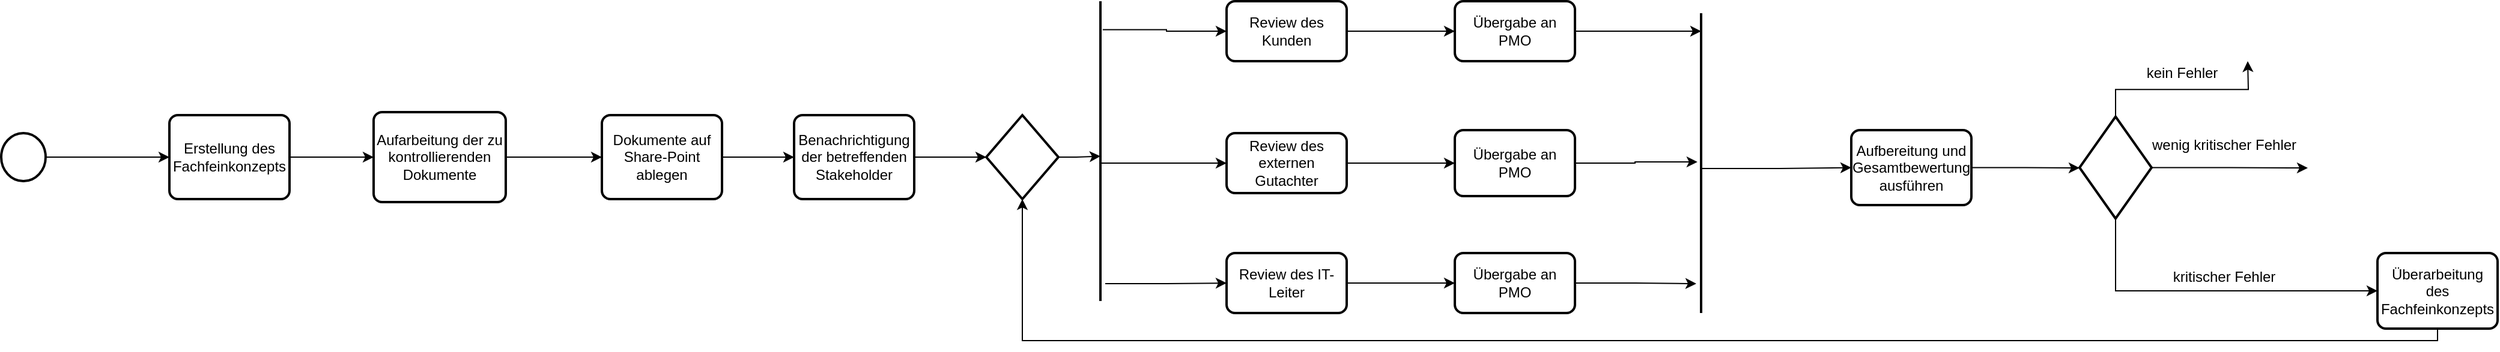 <mxfile version="15.5.0" type="github">
  <diagram id="C5RBs43oDa-KdzZeNtuy" name="Page-1">
    <mxGraphModel dx="1221" dy="681" grid="1" gridSize="10" guides="1" tooltips="1" connect="1" arrows="1" fold="1" page="1" pageScale="1" pageWidth="827" pageHeight="1169" math="0" shadow="0">
      <root>
        <mxCell id="WIyWlLk6GJQsqaUBKTNV-0" />
        <mxCell id="WIyWlLk6GJQsqaUBKTNV-1" parent="WIyWlLk6GJQsqaUBKTNV-0" />
        <mxCell id="Rqcq4zvR49fvZkb_9wGG-0" value="" style="strokeWidth=2;html=1;shape=mxgraph.flowchart.start_2;whiteSpace=wrap;" vertex="1" parent="WIyWlLk6GJQsqaUBKTNV-1">
          <mxGeometry x="40" y="120" width="37" height="40" as="geometry" />
        </mxCell>
        <mxCell id="Rqcq4zvR49fvZkb_9wGG-1" value="Erstellung des Fachfeinkonzepts" style="rounded=1;whiteSpace=wrap;html=1;absoluteArcSize=1;arcSize=14;strokeWidth=2;" vertex="1" parent="WIyWlLk6GJQsqaUBKTNV-1">
          <mxGeometry x="180" y="105" width="100" height="70" as="geometry" />
        </mxCell>
        <mxCell id="Rqcq4zvR49fvZkb_9wGG-3" value="" style="endArrow=classic;html=1;rounded=0;edgeStyle=orthogonalEdgeStyle;exitX=1;exitY=0.5;exitDx=0;exitDy=0;exitPerimeter=0;entryX=0;entryY=0.5;entryDx=0;entryDy=0;" edge="1" parent="WIyWlLk6GJQsqaUBKTNV-1" source="Rqcq4zvR49fvZkb_9wGG-0" target="Rqcq4zvR49fvZkb_9wGG-1">
          <mxGeometry width="50" height="50" relative="1" as="geometry">
            <mxPoint x="90" y="160" as="sourcePoint" />
            <mxPoint x="140" y="110" as="targetPoint" />
          </mxGeometry>
        </mxCell>
        <mxCell id="Rqcq4zvR49fvZkb_9wGG-4" value="Aufarbeitung der zu kontrollierenden Dokumente" style="rounded=1;whiteSpace=wrap;html=1;absoluteArcSize=1;arcSize=14;strokeWidth=2;" vertex="1" parent="WIyWlLk6GJQsqaUBKTNV-1">
          <mxGeometry x="350" y="102.5" width="110" height="75" as="geometry" />
        </mxCell>
        <mxCell id="Rqcq4zvR49fvZkb_9wGG-5" value="" style="endArrow=classic;html=1;rounded=0;edgeStyle=orthogonalEdgeStyle;exitX=1;exitY=0.5;exitDx=0;exitDy=0;entryX=0;entryY=0.5;entryDx=0;entryDy=0;" edge="1" parent="WIyWlLk6GJQsqaUBKTNV-1" source="Rqcq4zvR49fvZkb_9wGG-1" target="Rqcq4zvR49fvZkb_9wGG-4">
          <mxGeometry width="50" height="50" relative="1" as="geometry">
            <mxPoint x="290" y="280" as="sourcePoint" />
            <mxPoint x="340" y="230" as="targetPoint" />
          </mxGeometry>
        </mxCell>
        <mxCell id="Rqcq4zvR49fvZkb_9wGG-6" value="Dokumente auf Share-Point ablegen" style="rounded=1;whiteSpace=wrap;html=1;absoluteArcSize=1;arcSize=14;strokeWidth=2;" vertex="1" parent="WIyWlLk6GJQsqaUBKTNV-1">
          <mxGeometry x="540" y="105" width="100" height="70" as="geometry" />
        </mxCell>
        <mxCell id="Rqcq4zvR49fvZkb_9wGG-7" value="" style="endArrow=classic;html=1;rounded=0;edgeStyle=orthogonalEdgeStyle;exitX=1;exitY=0.5;exitDx=0;exitDy=0;entryX=0;entryY=0.5;entryDx=0;entryDy=0;" edge="1" parent="WIyWlLk6GJQsqaUBKTNV-1" source="Rqcq4zvR49fvZkb_9wGG-4" target="Rqcq4zvR49fvZkb_9wGG-6">
          <mxGeometry width="50" height="50" relative="1" as="geometry">
            <mxPoint x="480" y="280" as="sourcePoint" />
            <mxPoint x="530" y="230" as="targetPoint" />
          </mxGeometry>
        </mxCell>
        <mxCell id="Rqcq4zvR49fvZkb_9wGG-8" value="Benachrichtigung der betreffenden Stakeholder" style="rounded=1;whiteSpace=wrap;html=1;absoluteArcSize=1;arcSize=14;strokeWidth=2;" vertex="1" parent="WIyWlLk6GJQsqaUBKTNV-1">
          <mxGeometry x="700" y="105" width="100" height="70" as="geometry" />
        </mxCell>
        <mxCell id="Rqcq4zvR49fvZkb_9wGG-9" value="" style="endArrow=classic;html=1;rounded=0;edgeStyle=orthogonalEdgeStyle;exitX=1;exitY=0.5;exitDx=0;exitDy=0;entryX=0;entryY=0.5;entryDx=0;entryDy=0;" edge="1" parent="WIyWlLk6GJQsqaUBKTNV-1" source="Rqcq4zvR49fvZkb_9wGG-6" target="Rqcq4zvR49fvZkb_9wGG-8">
          <mxGeometry width="50" height="50" relative="1" as="geometry">
            <mxPoint x="640" y="320" as="sourcePoint" />
            <mxPoint x="690" y="270" as="targetPoint" />
          </mxGeometry>
        </mxCell>
        <mxCell id="Rqcq4zvR49fvZkb_9wGG-10" value="Review des Kunden" style="rounded=1;whiteSpace=wrap;html=1;absoluteArcSize=1;arcSize=14;strokeWidth=2;" vertex="1" parent="WIyWlLk6GJQsqaUBKTNV-1">
          <mxGeometry x="1060" y="10" width="100" height="50" as="geometry" />
        </mxCell>
        <mxCell id="Rqcq4zvR49fvZkb_9wGG-11" value="Review des externen Gutachter" style="rounded=1;whiteSpace=wrap;html=1;absoluteArcSize=1;arcSize=14;strokeWidth=2;" vertex="1" parent="WIyWlLk6GJQsqaUBKTNV-1">
          <mxGeometry x="1060" y="120" width="100" height="50" as="geometry" />
        </mxCell>
        <mxCell id="Rqcq4zvR49fvZkb_9wGG-12" value="Review des IT-Leiter" style="rounded=1;whiteSpace=wrap;html=1;absoluteArcSize=1;arcSize=14;strokeWidth=2;" vertex="1" parent="WIyWlLk6GJQsqaUBKTNV-1">
          <mxGeometry x="1060" y="220" width="100" height="50" as="geometry" />
        </mxCell>
        <mxCell id="Rqcq4zvR49fvZkb_9wGG-16" value="" style="line;strokeWidth=2;direction=south;html=1;" vertex="1" parent="WIyWlLk6GJQsqaUBKTNV-1">
          <mxGeometry x="950" y="10" width="10" height="250" as="geometry" />
        </mxCell>
        <mxCell id="Rqcq4zvR49fvZkb_9wGG-21" value="" style="endArrow=classic;html=1;rounded=0;edgeStyle=orthogonalEdgeStyle;entryX=0;entryY=0.5;entryDx=0;entryDy=0;exitX=0.095;exitY=0.312;exitDx=0;exitDy=0;exitPerimeter=0;" edge="1" parent="WIyWlLk6GJQsqaUBKTNV-1" source="Rqcq4zvR49fvZkb_9wGG-16" target="Rqcq4zvR49fvZkb_9wGG-10">
          <mxGeometry width="50" height="50" relative="1" as="geometry">
            <mxPoint x="1015" y="35" as="sourcePoint" />
            <mxPoint x="960" y="40" as="targetPoint" />
          </mxGeometry>
        </mxCell>
        <mxCell id="Rqcq4zvR49fvZkb_9wGG-24" value="" style="endArrow=classic;html=1;rounded=0;edgeStyle=orthogonalEdgeStyle;entryX=0;entryY=0.5;entryDx=0;entryDy=0;exitX=0.942;exitY=0.1;exitDx=0;exitDy=0;exitPerimeter=0;" edge="1" parent="WIyWlLk6GJQsqaUBKTNV-1" source="Rqcq4zvR49fvZkb_9wGG-16" target="Rqcq4zvR49fvZkb_9wGG-12">
          <mxGeometry width="50" height="50" relative="1" as="geometry">
            <mxPoint x="1010" y="340" as="sourcePoint" />
            <mxPoint x="1060" y="290" as="targetPoint" />
          </mxGeometry>
        </mxCell>
        <mxCell id="Rqcq4zvR49fvZkb_9wGG-25" value="" style="endArrow=classic;html=1;rounded=0;edgeStyle=orthogonalEdgeStyle;entryX=0;entryY=0.5;entryDx=0;entryDy=0;exitX=0.54;exitY=0.571;exitDx=0;exitDy=0;exitPerimeter=0;" edge="1" parent="WIyWlLk6GJQsqaUBKTNV-1" source="Rqcq4zvR49fvZkb_9wGG-16" target="Rqcq4zvR49fvZkb_9wGG-11">
          <mxGeometry width="50" height="50" relative="1" as="geometry">
            <mxPoint x="1050" y="130" as="sourcePoint" />
            <mxPoint x="1100" y="80" as="targetPoint" />
          </mxGeometry>
        </mxCell>
        <mxCell id="Rqcq4zvR49fvZkb_9wGG-26" value="Übergabe an PMO" style="rounded=1;whiteSpace=wrap;html=1;absoluteArcSize=1;arcSize=14;strokeWidth=2;" vertex="1" parent="WIyWlLk6GJQsqaUBKTNV-1">
          <mxGeometry x="1250" y="10" width="100" height="50" as="geometry" />
        </mxCell>
        <mxCell id="Rqcq4zvR49fvZkb_9wGG-27" value="Übergabe an PMO" style="rounded=1;whiteSpace=wrap;html=1;absoluteArcSize=1;arcSize=14;strokeWidth=2;" vertex="1" parent="WIyWlLk6GJQsqaUBKTNV-1">
          <mxGeometry x="1250" y="117.5" width="100" height="55" as="geometry" />
        </mxCell>
        <mxCell id="Rqcq4zvR49fvZkb_9wGG-28" value="Übergabe an PMO" style="rounded=1;whiteSpace=wrap;html=1;absoluteArcSize=1;arcSize=14;strokeWidth=2;" vertex="1" parent="WIyWlLk6GJQsqaUBKTNV-1">
          <mxGeometry x="1250" y="220" width="100" height="50" as="geometry" />
        </mxCell>
        <mxCell id="Rqcq4zvR49fvZkb_9wGG-29" value="" style="endArrow=classic;html=1;rounded=0;edgeStyle=orthogonalEdgeStyle;exitX=1;exitY=0.5;exitDx=0;exitDy=0;entryX=0;entryY=0.5;entryDx=0;entryDy=0;" edge="1" parent="WIyWlLk6GJQsqaUBKTNV-1" source="Rqcq4zvR49fvZkb_9wGG-10" target="Rqcq4zvR49fvZkb_9wGG-26">
          <mxGeometry width="50" height="50" relative="1" as="geometry">
            <mxPoint x="1170" y="50" as="sourcePoint" />
            <mxPoint x="1220" as="targetPoint" />
          </mxGeometry>
        </mxCell>
        <mxCell id="Rqcq4zvR49fvZkb_9wGG-30" value="" style="endArrow=classic;html=1;rounded=0;edgeStyle=orthogonalEdgeStyle;exitX=1;exitY=0.5;exitDx=0;exitDy=0;entryX=0;entryY=0.5;entryDx=0;entryDy=0;" edge="1" parent="WIyWlLk6GJQsqaUBKTNV-1" source="Rqcq4zvR49fvZkb_9wGG-11" target="Rqcq4zvR49fvZkb_9wGG-27">
          <mxGeometry width="50" height="50" relative="1" as="geometry">
            <mxPoint x="1170" y="180" as="sourcePoint" />
            <mxPoint x="1220" y="130" as="targetPoint" />
          </mxGeometry>
        </mxCell>
        <mxCell id="Rqcq4zvR49fvZkb_9wGG-31" value="" style="endArrow=classic;html=1;rounded=0;edgeStyle=orthogonalEdgeStyle;exitX=1;exitY=0.5;exitDx=0;exitDy=0;entryX=0;entryY=0.5;entryDx=0;entryDy=0;" edge="1" parent="WIyWlLk6GJQsqaUBKTNV-1" source="Rqcq4zvR49fvZkb_9wGG-12" target="Rqcq4zvR49fvZkb_9wGG-28">
          <mxGeometry width="50" height="50" relative="1" as="geometry">
            <mxPoint x="1160" y="340" as="sourcePoint" />
            <mxPoint x="1210" y="290" as="targetPoint" />
          </mxGeometry>
        </mxCell>
        <mxCell id="Rqcq4zvR49fvZkb_9wGG-32" value="" style="line;strokeWidth=2;direction=south;html=1;" vertex="1" parent="WIyWlLk6GJQsqaUBKTNV-1">
          <mxGeometry x="1450" y="20" width="10" height="250" as="geometry" />
        </mxCell>
        <mxCell id="Rqcq4zvR49fvZkb_9wGG-33" value="" style="endArrow=classic;html=1;rounded=0;edgeStyle=orthogonalEdgeStyle;exitX=1;exitY=0.5;exitDx=0;exitDy=0;" edge="1" parent="WIyWlLk6GJQsqaUBKTNV-1" source="Rqcq4zvR49fvZkb_9wGG-26">
          <mxGeometry width="50" height="50" relative="1" as="geometry">
            <mxPoint x="1380" y="410" as="sourcePoint" />
            <mxPoint x="1455" y="35" as="targetPoint" />
          </mxGeometry>
        </mxCell>
        <mxCell id="Rqcq4zvR49fvZkb_9wGG-34" value="" style="endArrow=classic;html=1;rounded=0;edgeStyle=orthogonalEdgeStyle;exitX=1;exitY=0.5;exitDx=0;exitDy=0;entryX=0.496;entryY=0.806;entryDx=0;entryDy=0;entryPerimeter=0;" edge="1" parent="WIyWlLk6GJQsqaUBKTNV-1" source="Rqcq4zvR49fvZkb_9wGG-27" target="Rqcq4zvR49fvZkb_9wGG-32">
          <mxGeometry width="50" height="50" relative="1" as="geometry">
            <mxPoint x="1120" y="130" as="sourcePoint" />
            <mxPoint x="1170" y="80" as="targetPoint" />
          </mxGeometry>
        </mxCell>
        <mxCell id="Rqcq4zvR49fvZkb_9wGG-36" value="" style="endArrow=classic;html=1;rounded=0;edgeStyle=orthogonalEdgeStyle;exitX=1;exitY=0.5;exitDx=0;exitDy=0;entryX=0.902;entryY=0.9;entryDx=0;entryDy=0;entryPerimeter=0;" edge="1" parent="WIyWlLk6GJQsqaUBKTNV-1" source="Rqcq4zvR49fvZkb_9wGG-28" target="Rqcq4zvR49fvZkb_9wGG-32">
          <mxGeometry width="50" height="50" relative="1" as="geometry">
            <mxPoint x="1360" y="350" as="sourcePoint" />
            <mxPoint x="1410" y="300" as="targetPoint" />
          </mxGeometry>
        </mxCell>
        <mxCell id="Rqcq4zvR49fvZkb_9wGG-37" value="Aufbereitung und Gesamtbewertung ausführen" style="rounded=1;whiteSpace=wrap;html=1;absoluteArcSize=1;arcSize=14;strokeWidth=2;" vertex="1" parent="WIyWlLk6GJQsqaUBKTNV-1">
          <mxGeometry x="1580" y="117.5" width="100" height="62.5" as="geometry" />
        </mxCell>
        <mxCell id="Rqcq4zvR49fvZkb_9wGG-39" value="" style="endArrow=classic;html=1;rounded=0;edgeStyle=orthogonalEdgeStyle;entryX=0;entryY=0.5;entryDx=0;entryDy=0;exitX=0.518;exitY=0.429;exitDx=0;exitDy=0;exitPerimeter=0;" edge="1" parent="WIyWlLk6GJQsqaUBKTNV-1" source="Rqcq4zvR49fvZkb_9wGG-32" target="Rqcq4zvR49fvZkb_9wGG-37">
          <mxGeometry width="50" height="50" relative="1" as="geometry">
            <mxPoint x="1490" y="180" as="sourcePoint" />
            <mxPoint x="1540" y="130" as="targetPoint" />
          </mxGeometry>
        </mxCell>
        <mxCell id="Rqcq4zvR49fvZkb_9wGG-40" value="" style="strokeWidth=2;html=1;shape=mxgraph.flowchart.decision;whiteSpace=wrap;" vertex="1" parent="WIyWlLk6GJQsqaUBKTNV-1">
          <mxGeometry x="1770" y="106.25" width="60" height="85" as="geometry" />
        </mxCell>
        <mxCell id="Rqcq4zvR49fvZkb_9wGG-41" value="" style="endArrow=classic;html=1;rounded=0;edgeStyle=orthogonalEdgeStyle;exitX=1;exitY=0.5;exitDx=0;exitDy=0;" edge="1" parent="WIyWlLk6GJQsqaUBKTNV-1" source="Rqcq4zvR49fvZkb_9wGG-37">
          <mxGeometry width="50" height="50" relative="1" as="geometry">
            <mxPoint x="1720" y="290" as="sourcePoint" />
            <mxPoint x="1770" y="149" as="targetPoint" />
          </mxGeometry>
        </mxCell>
        <mxCell id="Rqcq4zvR49fvZkb_9wGG-42" value="" style="endArrow=classic;html=1;rounded=0;edgeStyle=orthogonalEdgeStyle;exitX=0.5;exitY=0;exitDx=0;exitDy=0;exitPerimeter=0;" edge="1" parent="WIyWlLk6GJQsqaUBKTNV-1" source="Rqcq4zvR49fvZkb_9wGG-40">
          <mxGeometry width="50" height="50" relative="1" as="geometry">
            <mxPoint x="1940" y="100" as="sourcePoint" />
            <mxPoint x="1910" y="60" as="targetPoint" />
          </mxGeometry>
        </mxCell>
        <mxCell id="Rqcq4zvR49fvZkb_9wGG-43" value="kein Fehler" style="text;html=1;align=center;verticalAlign=middle;resizable=0;points=[];autosize=1;strokeColor=none;fillColor=none;" vertex="1" parent="WIyWlLk6GJQsqaUBKTNV-1">
          <mxGeometry x="1820" y="60" width="70" height="20" as="geometry" />
        </mxCell>
        <mxCell id="Rqcq4zvR49fvZkb_9wGG-44" value="" style="endArrow=classic;html=1;rounded=0;edgeStyle=orthogonalEdgeStyle;exitX=1;exitY=0.5;exitDx=0;exitDy=0;exitPerimeter=0;" edge="1" parent="WIyWlLk6GJQsqaUBKTNV-1" source="Rqcq4zvR49fvZkb_9wGG-40">
          <mxGeometry width="50" height="50" relative="1" as="geometry">
            <mxPoint x="1870" y="180" as="sourcePoint" />
            <mxPoint x="1960" y="149" as="targetPoint" />
          </mxGeometry>
        </mxCell>
        <mxCell id="Rqcq4zvR49fvZkb_9wGG-45" value="wenig kritischer Fehler" style="text;html=1;align=center;verticalAlign=middle;resizable=0;points=[];autosize=1;strokeColor=none;fillColor=none;" vertex="1" parent="WIyWlLk6GJQsqaUBKTNV-1">
          <mxGeometry x="1820" y="120" width="140" height="20" as="geometry" />
        </mxCell>
        <mxCell id="Rqcq4zvR49fvZkb_9wGG-46" value="" style="endArrow=classic;html=1;rounded=0;edgeStyle=orthogonalEdgeStyle;exitX=0.5;exitY=1;exitDx=0;exitDy=0;exitPerimeter=0;entryX=0;entryY=0.5;entryDx=0;entryDy=0;" edge="1" parent="WIyWlLk6GJQsqaUBKTNV-1" source="Rqcq4zvR49fvZkb_9wGG-40" target="Rqcq4zvR49fvZkb_9wGG-49">
          <mxGeometry width="50" height="50" relative="1" as="geometry">
            <mxPoint x="1850" y="240" as="sourcePoint" />
            <mxPoint x="1950" y="230" as="targetPoint" />
            <Array as="points">
              <mxPoint x="1800" y="252" />
            </Array>
          </mxGeometry>
        </mxCell>
        <mxCell id="Rqcq4zvR49fvZkb_9wGG-47" value="kritischer Fehler" style="text;html=1;align=center;verticalAlign=middle;resizable=0;points=[];autosize=1;strokeColor=none;fillColor=none;" vertex="1" parent="WIyWlLk6GJQsqaUBKTNV-1">
          <mxGeometry x="1840" y="230" width="100" height="20" as="geometry" />
        </mxCell>
        <mxCell id="Rqcq4zvR49fvZkb_9wGG-49" value="Überarbeitung des Fachfeinkonzepts" style="rounded=1;whiteSpace=wrap;html=1;absoluteArcSize=1;arcSize=14;strokeWidth=2;" vertex="1" parent="WIyWlLk6GJQsqaUBKTNV-1">
          <mxGeometry x="2018" y="220" width="100" height="63" as="geometry" />
        </mxCell>
        <mxCell id="Rqcq4zvR49fvZkb_9wGG-50" value="" style="strokeWidth=2;html=1;shape=mxgraph.flowchart.decision;whiteSpace=wrap;" vertex="1" parent="WIyWlLk6GJQsqaUBKTNV-1">
          <mxGeometry x="860" y="105" width="60" height="70" as="geometry" />
        </mxCell>
        <mxCell id="Rqcq4zvR49fvZkb_9wGG-53" value="" style="endArrow=classic;html=1;rounded=0;edgeStyle=orthogonalEdgeStyle;entryX=0;entryY=0.5;entryDx=0;entryDy=0;entryPerimeter=0;exitX=1;exitY=0.5;exitDx=0;exitDy=0;" edge="1" parent="WIyWlLk6GJQsqaUBKTNV-1" source="Rqcq4zvR49fvZkb_9wGG-8" target="Rqcq4zvR49fvZkb_9wGG-50">
          <mxGeometry width="50" height="50" relative="1" as="geometry">
            <mxPoint x="820" y="240" as="sourcePoint" />
            <mxPoint x="880" y="210" as="targetPoint" />
          </mxGeometry>
        </mxCell>
        <mxCell id="Rqcq4zvR49fvZkb_9wGG-54" value="" style="endArrow=classic;html=1;rounded=0;edgeStyle=orthogonalEdgeStyle;exitX=1;exitY=0.5;exitDx=0;exitDy=0;exitPerimeter=0;entryX=0.517;entryY=0.5;entryDx=0;entryDy=0;entryPerimeter=0;" edge="1" parent="WIyWlLk6GJQsqaUBKTNV-1" source="Rqcq4zvR49fvZkb_9wGG-50" target="Rqcq4zvR49fvZkb_9wGG-16">
          <mxGeometry width="50" height="50" relative="1" as="geometry">
            <mxPoint x="880" y="280" as="sourcePoint" />
            <mxPoint x="930" y="230" as="targetPoint" />
          </mxGeometry>
        </mxCell>
        <mxCell id="Rqcq4zvR49fvZkb_9wGG-55" value="" style="endArrow=classic;html=1;rounded=0;edgeStyle=orthogonalEdgeStyle;entryX=0.5;entryY=1;entryDx=0;entryDy=0;entryPerimeter=0;exitX=0.5;exitY=1;exitDx=0;exitDy=0;" edge="1" parent="WIyWlLk6GJQsqaUBKTNV-1" source="Rqcq4zvR49fvZkb_9wGG-49" target="Rqcq4zvR49fvZkb_9wGG-50">
          <mxGeometry width="50" height="50" relative="1" as="geometry">
            <mxPoint x="2070" y="370" as="sourcePoint" />
            <mxPoint x="930" y="320" as="targetPoint" />
          </mxGeometry>
        </mxCell>
      </root>
    </mxGraphModel>
  </diagram>
</mxfile>
